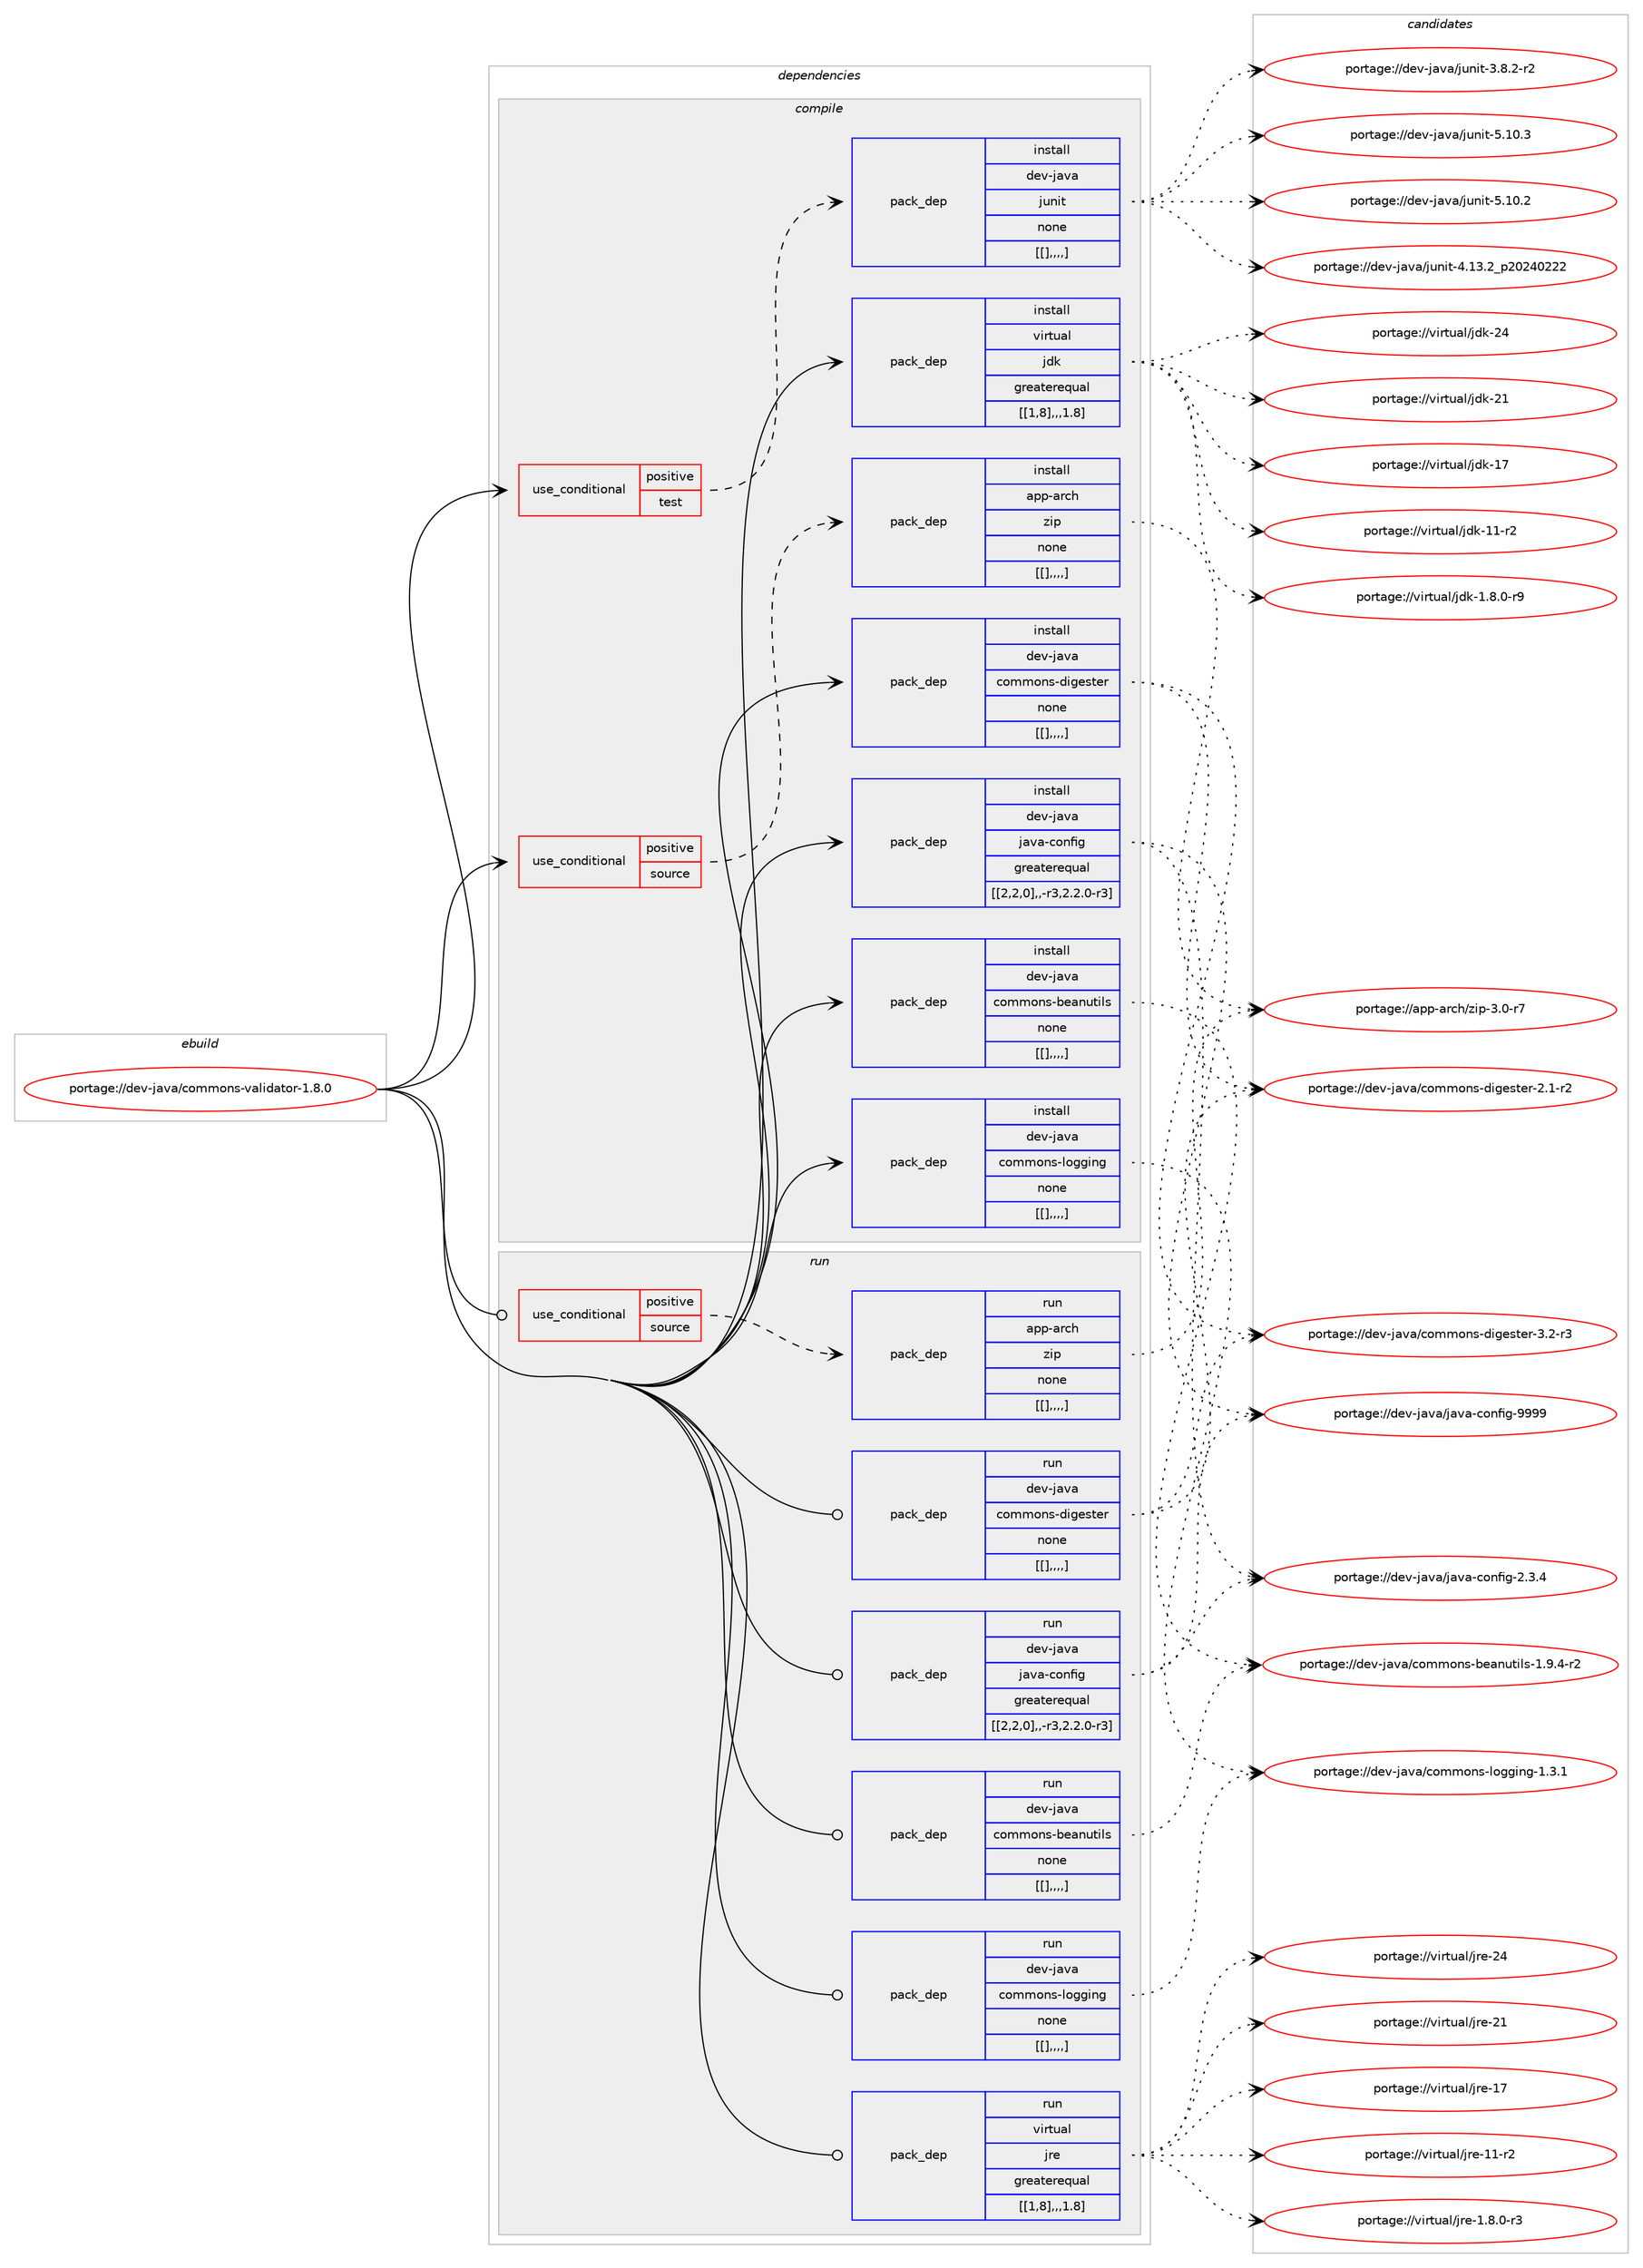 digraph prolog {

# *************
# Graph options
# *************

newrank=true;
concentrate=true;
compound=true;
graph [rankdir=LR,fontname=Helvetica,fontsize=10,ranksep=1.5];#, ranksep=2.5, nodesep=0.2];
edge  [arrowhead=vee];
node  [fontname=Helvetica,fontsize=10];

# **********
# The ebuild
# **********

subgraph cluster_leftcol {
color=gray;
label=<<i>ebuild</i>>;
id [label="portage://dev-java/commons-validator-1.8.0", color=red, width=4, href="../dev-java/commons-validator-1.8.0.svg"];
}

# ****************
# The dependencies
# ****************

subgraph cluster_midcol {
color=gray;
label=<<i>dependencies</i>>;
subgraph cluster_compile {
fillcolor="#eeeeee";
style=filled;
label=<<i>compile</i>>;
subgraph cond22037 {
dependency93942 [label=<<TABLE BORDER="0" CELLBORDER="1" CELLSPACING="0" CELLPADDING="4"><TR><TD ROWSPAN="3" CELLPADDING="10">use_conditional</TD></TR><TR><TD>positive</TD></TR><TR><TD>source</TD></TR></TABLE>>, shape=none, color=red];
subgraph pack70855 {
dependency93943 [label=<<TABLE BORDER="0" CELLBORDER="1" CELLSPACING="0" CELLPADDING="4" WIDTH="220"><TR><TD ROWSPAN="6" CELLPADDING="30">pack_dep</TD></TR><TR><TD WIDTH="110">install</TD></TR><TR><TD>app-arch</TD></TR><TR><TD>zip</TD></TR><TR><TD>none</TD></TR><TR><TD>[[],,,,]</TD></TR></TABLE>>, shape=none, color=blue];
}
dependency93942:e -> dependency93943:w [weight=20,style="dashed",arrowhead="vee"];
}
id:e -> dependency93942:w [weight=20,style="solid",arrowhead="vee"];
subgraph cond22038 {
dependency93944 [label=<<TABLE BORDER="0" CELLBORDER="1" CELLSPACING="0" CELLPADDING="4"><TR><TD ROWSPAN="3" CELLPADDING="10">use_conditional</TD></TR><TR><TD>positive</TD></TR><TR><TD>test</TD></TR></TABLE>>, shape=none, color=red];
subgraph pack70856 {
dependency93945 [label=<<TABLE BORDER="0" CELLBORDER="1" CELLSPACING="0" CELLPADDING="4" WIDTH="220"><TR><TD ROWSPAN="6" CELLPADDING="30">pack_dep</TD></TR><TR><TD WIDTH="110">install</TD></TR><TR><TD>dev-java</TD></TR><TR><TD>junit</TD></TR><TR><TD>none</TD></TR><TR><TD>[[],,,,]</TD></TR></TABLE>>, shape=none, color=blue];
}
dependency93944:e -> dependency93945:w [weight=20,style="dashed",arrowhead="vee"];
}
id:e -> dependency93944:w [weight=20,style="solid",arrowhead="vee"];
subgraph pack70857 {
dependency93946 [label=<<TABLE BORDER="0" CELLBORDER="1" CELLSPACING="0" CELLPADDING="4" WIDTH="220"><TR><TD ROWSPAN="6" CELLPADDING="30">pack_dep</TD></TR><TR><TD WIDTH="110">install</TD></TR><TR><TD>dev-java</TD></TR><TR><TD>commons-beanutils</TD></TR><TR><TD>none</TD></TR><TR><TD>[[],,,,]</TD></TR></TABLE>>, shape=none, color=blue];
}
id:e -> dependency93946:w [weight=20,style="solid",arrowhead="vee"];
subgraph pack70858 {
dependency93947 [label=<<TABLE BORDER="0" CELLBORDER="1" CELLSPACING="0" CELLPADDING="4" WIDTH="220"><TR><TD ROWSPAN="6" CELLPADDING="30">pack_dep</TD></TR><TR><TD WIDTH="110">install</TD></TR><TR><TD>dev-java</TD></TR><TR><TD>commons-digester</TD></TR><TR><TD>none</TD></TR><TR><TD>[[],,,,]</TD></TR></TABLE>>, shape=none, color=blue];
}
id:e -> dependency93947:w [weight=20,style="solid",arrowhead="vee"];
subgraph pack70859 {
dependency93948 [label=<<TABLE BORDER="0" CELLBORDER="1" CELLSPACING="0" CELLPADDING="4" WIDTH="220"><TR><TD ROWSPAN="6" CELLPADDING="30">pack_dep</TD></TR><TR><TD WIDTH="110">install</TD></TR><TR><TD>dev-java</TD></TR><TR><TD>commons-logging</TD></TR><TR><TD>none</TD></TR><TR><TD>[[],,,,]</TD></TR></TABLE>>, shape=none, color=blue];
}
id:e -> dependency93948:w [weight=20,style="solid",arrowhead="vee"];
subgraph pack70860 {
dependency93949 [label=<<TABLE BORDER="0" CELLBORDER="1" CELLSPACING="0" CELLPADDING="4" WIDTH="220"><TR><TD ROWSPAN="6" CELLPADDING="30">pack_dep</TD></TR><TR><TD WIDTH="110">install</TD></TR><TR><TD>dev-java</TD></TR><TR><TD>java-config</TD></TR><TR><TD>greaterequal</TD></TR><TR><TD>[[2,2,0],,-r3,2.2.0-r3]</TD></TR></TABLE>>, shape=none, color=blue];
}
id:e -> dependency93949:w [weight=20,style="solid",arrowhead="vee"];
subgraph pack70861 {
dependency93950 [label=<<TABLE BORDER="0" CELLBORDER="1" CELLSPACING="0" CELLPADDING="4" WIDTH="220"><TR><TD ROWSPAN="6" CELLPADDING="30">pack_dep</TD></TR><TR><TD WIDTH="110">install</TD></TR><TR><TD>virtual</TD></TR><TR><TD>jdk</TD></TR><TR><TD>greaterequal</TD></TR><TR><TD>[[1,8],,,1.8]</TD></TR></TABLE>>, shape=none, color=blue];
}
id:e -> dependency93950:w [weight=20,style="solid",arrowhead="vee"];
}
subgraph cluster_compileandrun {
fillcolor="#eeeeee";
style=filled;
label=<<i>compile and run</i>>;
}
subgraph cluster_run {
fillcolor="#eeeeee";
style=filled;
label=<<i>run</i>>;
subgraph cond22039 {
dependency93951 [label=<<TABLE BORDER="0" CELLBORDER="1" CELLSPACING="0" CELLPADDING="4"><TR><TD ROWSPAN="3" CELLPADDING="10">use_conditional</TD></TR><TR><TD>positive</TD></TR><TR><TD>source</TD></TR></TABLE>>, shape=none, color=red];
subgraph pack70862 {
dependency93952 [label=<<TABLE BORDER="0" CELLBORDER="1" CELLSPACING="0" CELLPADDING="4" WIDTH="220"><TR><TD ROWSPAN="6" CELLPADDING="30">pack_dep</TD></TR><TR><TD WIDTH="110">run</TD></TR><TR><TD>app-arch</TD></TR><TR><TD>zip</TD></TR><TR><TD>none</TD></TR><TR><TD>[[],,,,]</TD></TR></TABLE>>, shape=none, color=blue];
}
dependency93951:e -> dependency93952:w [weight=20,style="dashed",arrowhead="vee"];
}
id:e -> dependency93951:w [weight=20,style="solid",arrowhead="odot"];
subgraph pack70863 {
dependency93953 [label=<<TABLE BORDER="0" CELLBORDER="1" CELLSPACING="0" CELLPADDING="4" WIDTH="220"><TR><TD ROWSPAN="6" CELLPADDING="30">pack_dep</TD></TR><TR><TD WIDTH="110">run</TD></TR><TR><TD>dev-java</TD></TR><TR><TD>commons-beanutils</TD></TR><TR><TD>none</TD></TR><TR><TD>[[],,,,]</TD></TR></TABLE>>, shape=none, color=blue];
}
id:e -> dependency93953:w [weight=20,style="solid",arrowhead="odot"];
subgraph pack70864 {
dependency93954 [label=<<TABLE BORDER="0" CELLBORDER="1" CELLSPACING="0" CELLPADDING="4" WIDTH="220"><TR><TD ROWSPAN="6" CELLPADDING="30">pack_dep</TD></TR><TR><TD WIDTH="110">run</TD></TR><TR><TD>dev-java</TD></TR><TR><TD>commons-digester</TD></TR><TR><TD>none</TD></TR><TR><TD>[[],,,,]</TD></TR></TABLE>>, shape=none, color=blue];
}
id:e -> dependency93954:w [weight=20,style="solid",arrowhead="odot"];
subgraph pack70865 {
dependency93955 [label=<<TABLE BORDER="0" CELLBORDER="1" CELLSPACING="0" CELLPADDING="4" WIDTH="220"><TR><TD ROWSPAN="6" CELLPADDING="30">pack_dep</TD></TR><TR><TD WIDTH="110">run</TD></TR><TR><TD>dev-java</TD></TR><TR><TD>commons-logging</TD></TR><TR><TD>none</TD></TR><TR><TD>[[],,,,]</TD></TR></TABLE>>, shape=none, color=blue];
}
id:e -> dependency93955:w [weight=20,style="solid",arrowhead="odot"];
subgraph pack70866 {
dependency93956 [label=<<TABLE BORDER="0" CELLBORDER="1" CELLSPACING="0" CELLPADDING="4" WIDTH="220"><TR><TD ROWSPAN="6" CELLPADDING="30">pack_dep</TD></TR><TR><TD WIDTH="110">run</TD></TR><TR><TD>dev-java</TD></TR><TR><TD>java-config</TD></TR><TR><TD>greaterequal</TD></TR><TR><TD>[[2,2,0],,-r3,2.2.0-r3]</TD></TR></TABLE>>, shape=none, color=blue];
}
id:e -> dependency93956:w [weight=20,style="solid",arrowhead="odot"];
subgraph pack70867 {
dependency93957 [label=<<TABLE BORDER="0" CELLBORDER="1" CELLSPACING="0" CELLPADDING="4" WIDTH="220"><TR><TD ROWSPAN="6" CELLPADDING="30">pack_dep</TD></TR><TR><TD WIDTH="110">run</TD></TR><TR><TD>virtual</TD></TR><TR><TD>jre</TD></TR><TR><TD>greaterequal</TD></TR><TR><TD>[[1,8],,,1.8]</TD></TR></TABLE>>, shape=none, color=blue];
}
id:e -> dependency93957:w [weight=20,style="solid",arrowhead="odot"];
}
}

# **************
# The candidates
# **************

subgraph cluster_choices {
rank=same;
color=gray;
label=<<i>candidates</i>>;

subgraph choice70855 {
color=black;
nodesep=1;
choice9711211245971149910447122105112455146484511455 [label="portage://app-arch/zip-3.0-r7", color=red, width=4,href="../app-arch/zip-3.0-r7.svg"];
dependency93943:e -> choice9711211245971149910447122105112455146484511455:w [style=dotted,weight="100"];
}
subgraph choice70856 {
color=black;
nodesep=1;
choice1001011184510697118974710611711010511645534649484651 [label="portage://dev-java/junit-5.10.3", color=red, width=4,href="../dev-java/junit-5.10.3.svg"];
choice1001011184510697118974710611711010511645534649484650 [label="portage://dev-java/junit-5.10.2", color=red, width=4,href="../dev-java/junit-5.10.2.svg"];
choice1001011184510697118974710611711010511645524649514650951125048505248505050 [label="portage://dev-java/junit-4.13.2_p20240222", color=red, width=4,href="../dev-java/junit-4.13.2_p20240222.svg"];
choice100101118451069711897471061171101051164551465646504511450 [label="portage://dev-java/junit-3.8.2-r2", color=red, width=4,href="../dev-java/junit-3.8.2-r2.svg"];
dependency93945:e -> choice1001011184510697118974710611711010511645534649484651:w [style=dotted,weight="100"];
dependency93945:e -> choice1001011184510697118974710611711010511645534649484650:w [style=dotted,weight="100"];
dependency93945:e -> choice1001011184510697118974710611711010511645524649514650951125048505248505050:w [style=dotted,weight="100"];
dependency93945:e -> choice100101118451069711897471061171101051164551465646504511450:w [style=dotted,weight="100"];
}
subgraph choice70857 {
color=black;
nodesep=1;
choice10010111845106971189747991111091091111101154598101971101171161051081154549465746524511450 [label="portage://dev-java/commons-beanutils-1.9.4-r2", color=red, width=4,href="../dev-java/commons-beanutils-1.9.4-r2.svg"];
dependency93946:e -> choice10010111845106971189747991111091091111101154598101971101171161051081154549465746524511450:w [style=dotted,weight="100"];
}
subgraph choice70858 {
color=black;
nodesep=1;
choice100101118451069711897479911110910911111011545100105103101115116101114455146504511451 [label="portage://dev-java/commons-digester-3.2-r3", color=red, width=4,href="../dev-java/commons-digester-3.2-r3.svg"];
choice100101118451069711897479911110910911111011545100105103101115116101114455046494511450 [label="portage://dev-java/commons-digester-2.1-r2", color=red, width=4,href="../dev-java/commons-digester-2.1-r2.svg"];
dependency93947:e -> choice100101118451069711897479911110910911111011545100105103101115116101114455146504511451:w [style=dotted,weight="100"];
dependency93947:e -> choice100101118451069711897479911110910911111011545100105103101115116101114455046494511450:w [style=dotted,weight="100"];
}
subgraph choice70859 {
color=black;
nodesep=1;
choice100101118451069711897479911110910911111011545108111103103105110103454946514649 [label="portage://dev-java/commons-logging-1.3.1", color=red, width=4,href="../dev-java/commons-logging-1.3.1.svg"];
dependency93948:e -> choice100101118451069711897479911110910911111011545108111103103105110103454946514649:w [style=dotted,weight="100"];
}
subgraph choice70860 {
color=black;
nodesep=1;
choice10010111845106971189747106971189745991111101021051034557575757 [label="portage://dev-java/java-config-9999", color=red, width=4,href="../dev-java/java-config-9999.svg"];
choice1001011184510697118974710697118974599111110102105103455046514652 [label="portage://dev-java/java-config-2.3.4", color=red, width=4,href="../dev-java/java-config-2.3.4.svg"];
dependency93949:e -> choice10010111845106971189747106971189745991111101021051034557575757:w [style=dotted,weight="100"];
dependency93949:e -> choice1001011184510697118974710697118974599111110102105103455046514652:w [style=dotted,weight="100"];
}
subgraph choice70861 {
color=black;
nodesep=1;
choice1181051141161179710847106100107455052 [label="portage://virtual/jdk-24", color=red, width=4,href="../virtual/jdk-24.svg"];
choice1181051141161179710847106100107455049 [label="portage://virtual/jdk-21", color=red, width=4,href="../virtual/jdk-21.svg"];
choice1181051141161179710847106100107454955 [label="portage://virtual/jdk-17", color=red, width=4,href="../virtual/jdk-17.svg"];
choice11810511411611797108471061001074549494511450 [label="portage://virtual/jdk-11-r2", color=red, width=4,href="../virtual/jdk-11-r2.svg"];
choice11810511411611797108471061001074549465646484511457 [label="portage://virtual/jdk-1.8.0-r9", color=red, width=4,href="../virtual/jdk-1.8.0-r9.svg"];
dependency93950:e -> choice1181051141161179710847106100107455052:w [style=dotted,weight="100"];
dependency93950:e -> choice1181051141161179710847106100107455049:w [style=dotted,weight="100"];
dependency93950:e -> choice1181051141161179710847106100107454955:w [style=dotted,weight="100"];
dependency93950:e -> choice11810511411611797108471061001074549494511450:w [style=dotted,weight="100"];
dependency93950:e -> choice11810511411611797108471061001074549465646484511457:w [style=dotted,weight="100"];
}
subgraph choice70862 {
color=black;
nodesep=1;
choice9711211245971149910447122105112455146484511455 [label="portage://app-arch/zip-3.0-r7", color=red, width=4,href="../app-arch/zip-3.0-r7.svg"];
dependency93952:e -> choice9711211245971149910447122105112455146484511455:w [style=dotted,weight="100"];
}
subgraph choice70863 {
color=black;
nodesep=1;
choice10010111845106971189747991111091091111101154598101971101171161051081154549465746524511450 [label="portage://dev-java/commons-beanutils-1.9.4-r2", color=red, width=4,href="../dev-java/commons-beanutils-1.9.4-r2.svg"];
dependency93953:e -> choice10010111845106971189747991111091091111101154598101971101171161051081154549465746524511450:w [style=dotted,weight="100"];
}
subgraph choice70864 {
color=black;
nodesep=1;
choice100101118451069711897479911110910911111011545100105103101115116101114455146504511451 [label="portage://dev-java/commons-digester-3.2-r3", color=red, width=4,href="../dev-java/commons-digester-3.2-r3.svg"];
choice100101118451069711897479911110910911111011545100105103101115116101114455046494511450 [label="portage://dev-java/commons-digester-2.1-r2", color=red, width=4,href="../dev-java/commons-digester-2.1-r2.svg"];
dependency93954:e -> choice100101118451069711897479911110910911111011545100105103101115116101114455146504511451:w [style=dotted,weight="100"];
dependency93954:e -> choice100101118451069711897479911110910911111011545100105103101115116101114455046494511450:w [style=dotted,weight="100"];
}
subgraph choice70865 {
color=black;
nodesep=1;
choice100101118451069711897479911110910911111011545108111103103105110103454946514649 [label="portage://dev-java/commons-logging-1.3.1", color=red, width=4,href="../dev-java/commons-logging-1.3.1.svg"];
dependency93955:e -> choice100101118451069711897479911110910911111011545108111103103105110103454946514649:w [style=dotted,weight="100"];
}
subgraph choice70866 {
color=black;
nodesep=1;
choice10010111845106971189747106971189745991111101021051034557575757 [label="portage://dev-java/java-config-9999", color=red, width=4,href="../dev-java/java-config-9999.svg"];
choice1001011184510697118974710697118974599111110102105103455046514652 [label="portage://dev-java/java-config-2.3.4", color=red, width=4,href="../dev-java/java-config-2.3.4.svg"];
dependency93956:e -> choice10010111845106971189747106971189745991111101021051034557575757:w [style=dotted,weight="100"];
dependency93956:e -> choice1001011184510697118974710697118974599111110102105103455046514652:w [style=dotted,weight="100"];
}
subgraph choice70867 {
color=black;
nodesep=1;
choice1181051141161179710847106114101455052 [label="portage://virtual/jre-24", color=red, width=4,href="../virtual/jre-24.svg"];
choice1181051141161179710847106114101455049 [label="portage://virtual/jre-21", color=red, width=4,href="../virtual/jre-21.svg"];
choice1181051141161179710847106114101454955 [label="portage://virtual/jre-17", color=red, width=4,href="../virtual/jre-17.svg"];
choice11810511411611797108471061141014549494511450 [label="portage://virtual/jre-11-r2", color=red, width=4,href="../virtual/jre-11-r2.svg"];
choice11810511411611797108471061141014549465646484511451 [label="portage://virtual/jre-1.8.0-r3", color=red, width=4,href="../virtual/jre-1.8.0-r3.svg"];
dependency93957:e -> choice1181051141161179710847106114101455052:w [style=dotted,weight="100"];
dependency93957:e -> choice1181051141161179710847106114101455049:w [style=dotted,weight="100"];
dependency93957:e -> choice1181051141161179710847106114101454955:w [style=dotted,weight="100"];
dependency93957:e -> choice11810511411611797108471061141014549494511450:w [style=dotted,weight="100"];
dependency93957:e -> choice11810511411611797108471061141014549465646484511451:w [style=dotted,weight="100"];
}
}

}
